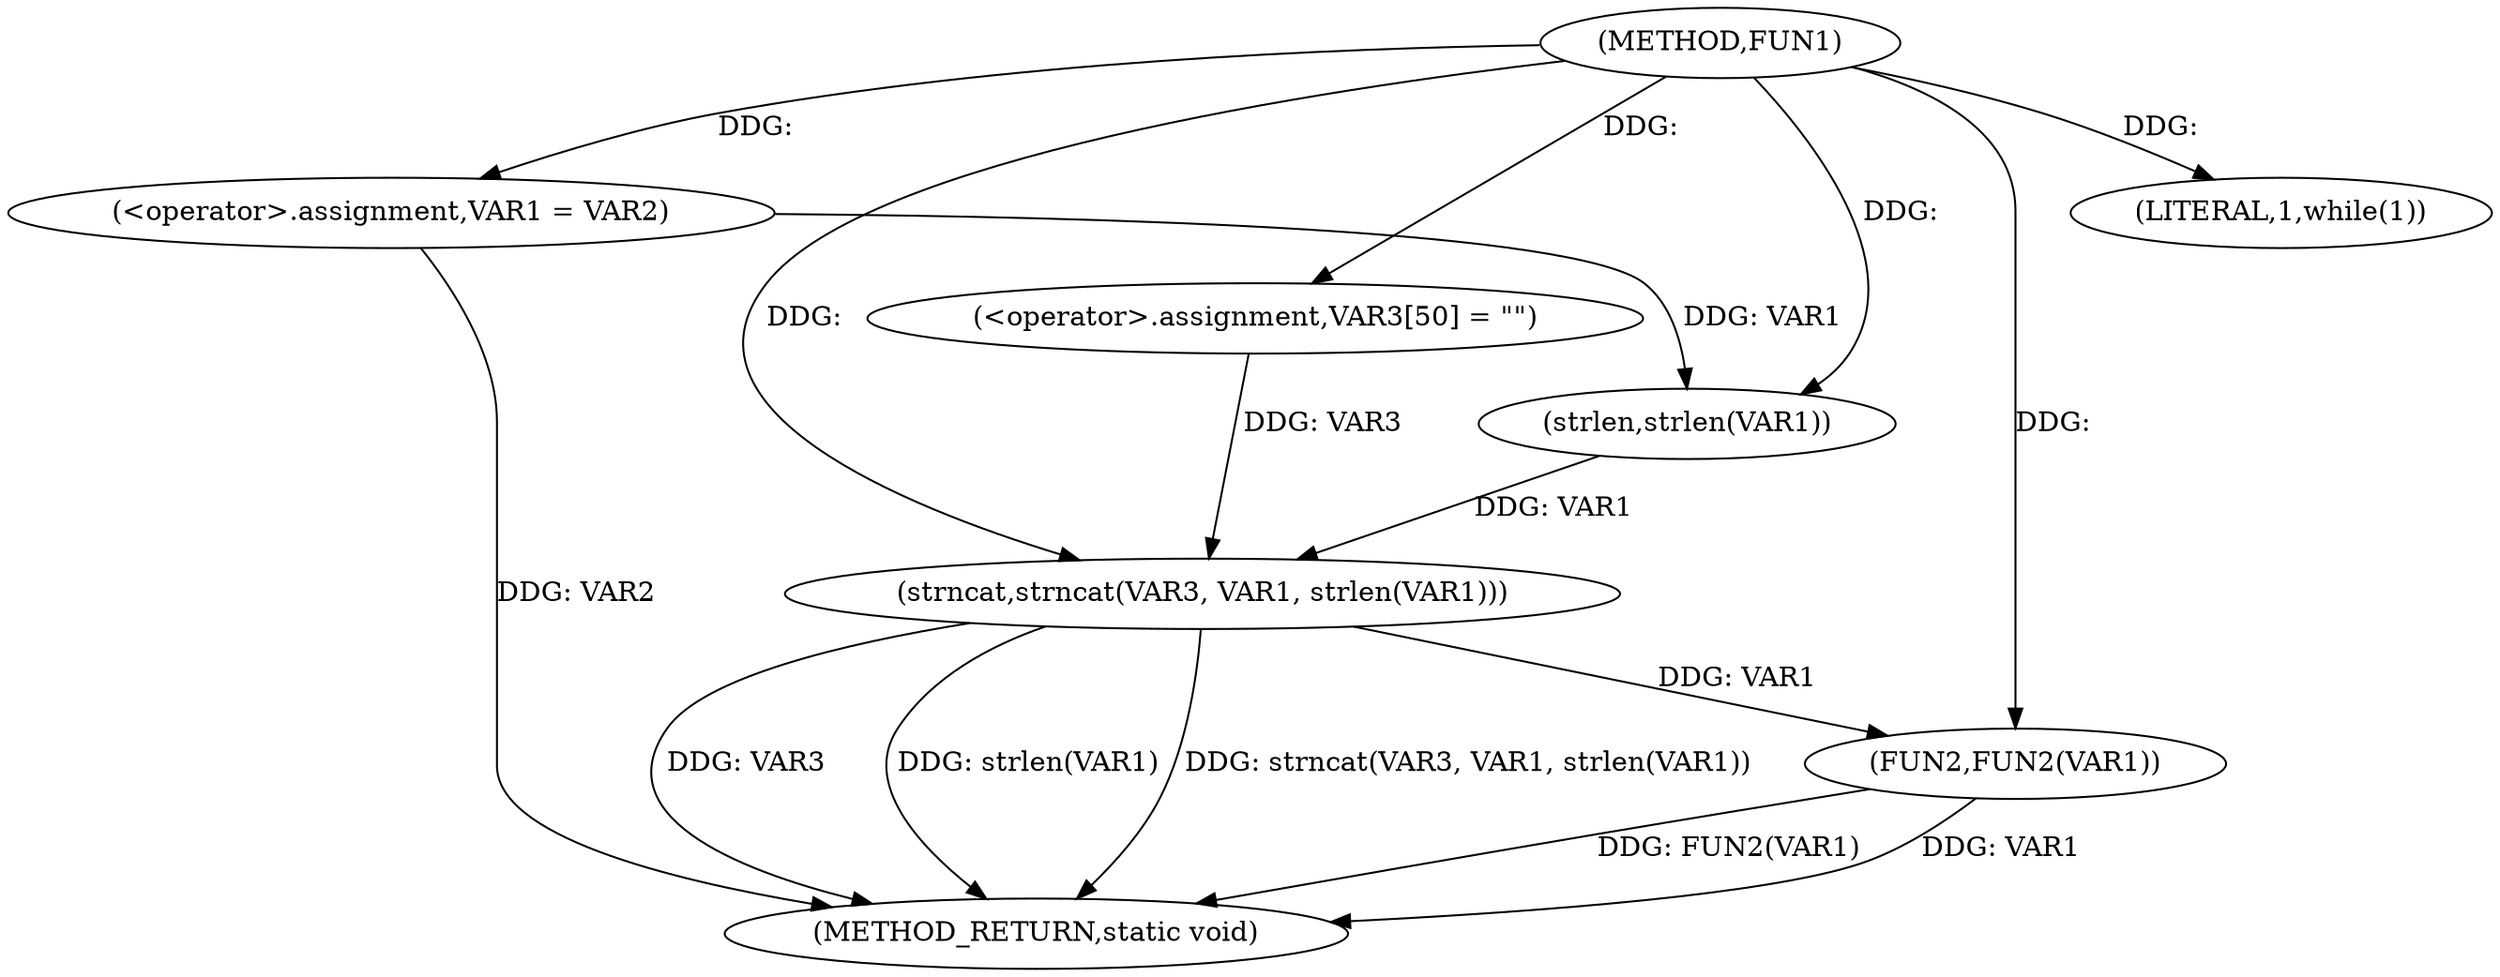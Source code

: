 digraph FUN1 {  
"1000100" [label = "(METHOD,FUN1)" ]
"1000123" [label = "(METHOD_RETURN,static void)" ]
"1000104" [label = "(<operator>.assignment,VAR1 = VAR2)" ]
"1000108" [label = "(LITERAL,1,while(1))" ]
"1000113" [label = "(<operator>.assignment,VAR3[50] = \"\")" ]
"1000116" [label = "(strncat,strncat(VAR3, VAR1, strlen(VAR1)))" ]
"1000119" [label = "(strlen,strlen(VAR1))" ]
"1000121" [label = "(FUN2,FUN2(VAR1))" ]
  "1000116" -> "1000123"  [ label = "DDG: VAR3"] 
  "1000121" -> "1000123"  [ label = "DDG: FUN2(VAR1)"] 
  "1000121" -> "1000123"  [ label = "DDG: VAR1"] 
  "1000116" -> "1000123"  [ label = "DDG: strlen(VAR1)"] 
  "1000116" -> "1000123"  [ label = "DDG: strncat(VAR3, VAR1, strlen(VAR1))"] 
  "1000104" -> "1000123"  [ label = "DDG: VAR2"] 
  "1000100" -> "1000104"  [ label = "DDG: "] 
  "1000100" -> "1000108"  [ label = "DDG: "] 
  "1000100" -> "1000113"  [ label = "DDG: "] 
  "1000113" -> "1000116"  [ label = "DDG: VAR3"] 
  "1000100" -> "1000116"  [ label = "DDG: "] 
  "1000119" -> "1000116"  [ label = "DDG: VAR1"] 
  "1000104" -> "1000119"  [ label = "DDG: VAR1"] 
  "1000100" -> "1000119"  [ label = "DDG: "] 
  "1000116" -> "1000121"  [ label = "DDG: VAR1"] 
  "1000100" -> "1000121"  [ label = "DDG: "] 
}
